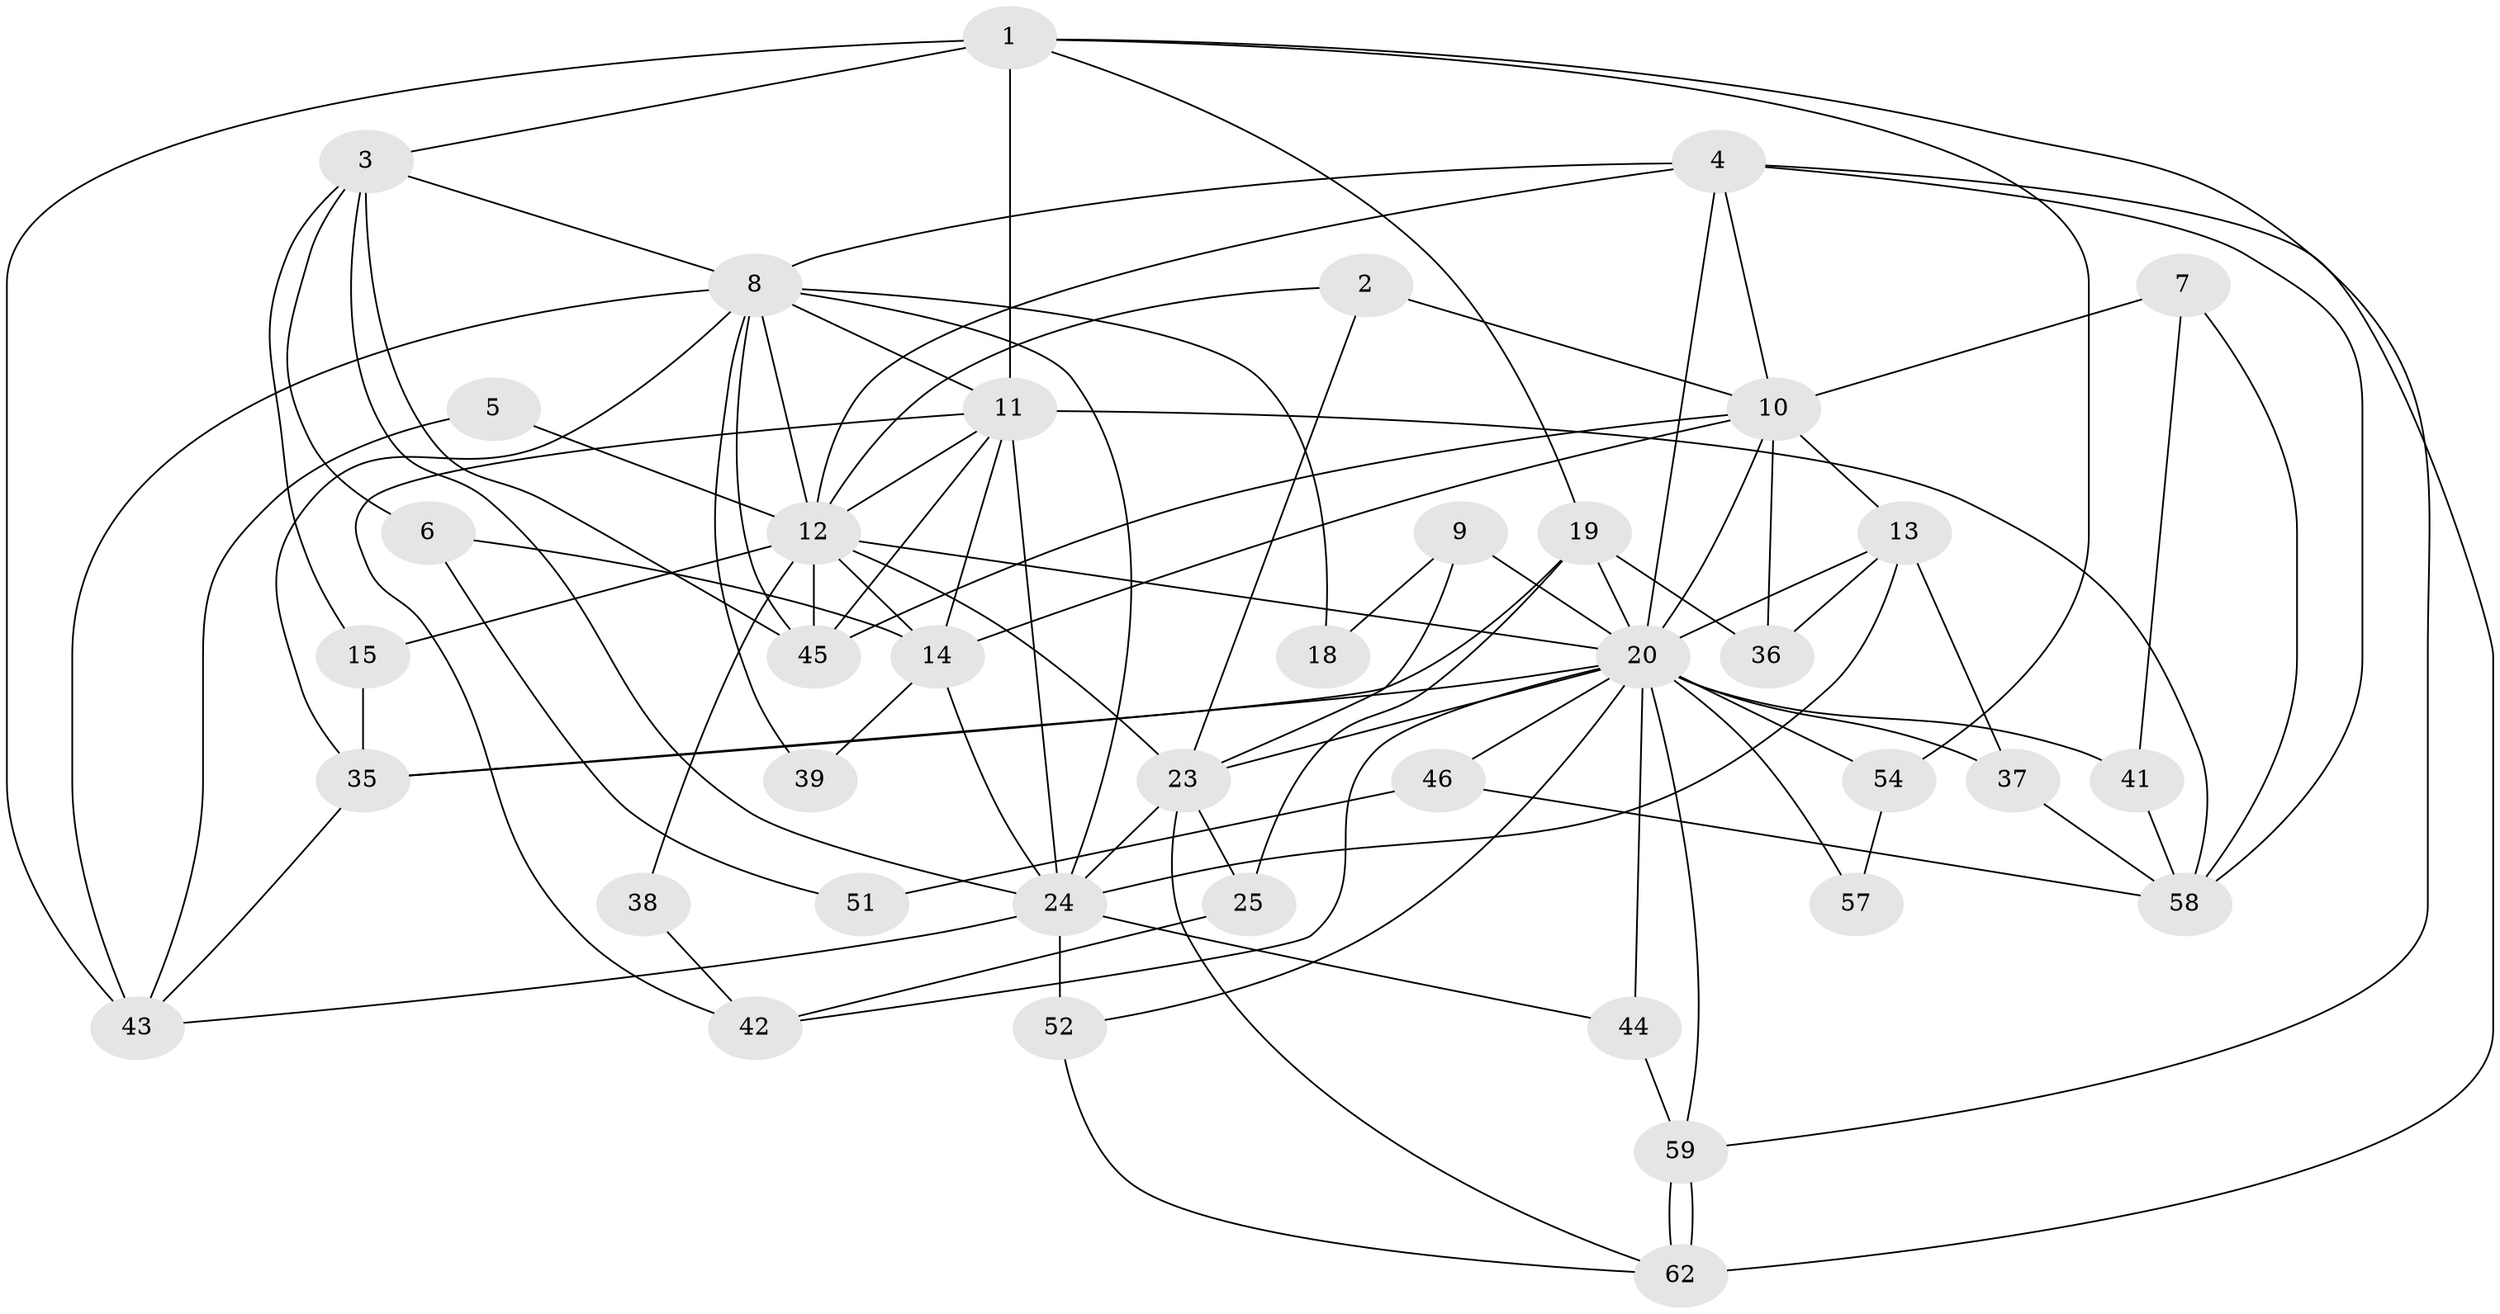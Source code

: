 // original degree distribution, {3: 0.2727272727272727, 5: 0.18181818181818182, 2: 0.18181818181818182, 4: 0.16666666666666666, 6: 0.15151515151515152, 7: 0.030303030303030304, 8: 0.015151515151515152}
// Generated by graph-tools (version 1.1) at 2025/18/03/04/25 18:18:59]
// undirected, 39 vertices, 95 edges
graph export_dot {
graph [start="1"]
  node [color=gray90,style=filled];
  1 [super="+56"];
  2;
  3 [super="+34"];
  4 [super="+21"];
  5;
  6;
  7;
  8 [super="+49+33"];
  9 [super="+17"];
  10 [super="+16"];
  11 [super="+22+31"];
  12 [super="+32+26+48"];
  13;
  14;
  15;
  18;
  19 [super="+61+64"];
  20 [super="+29+27"];
  23 [super="+30"];
  24 [super="+28"];
  25;
  35;
  36;
  37;
  38;
  39;
  41;
  42;
  43 [super="+66"];
  44;
  45 [super="+65"];
  46;
  51;
  52;
  54;
  57;
  58;
  59;
  62;
  1 -- 59;
  1 -- 3;
  1 -- 19;
  1 -- 54;
  1 -- 11;
  1 -- 43 [weight=2];
  2 -- 23;
  2 -- 12;
  2 -- 10;
  3 -- 6;
  3 -- 24;
  3 -- 8;
  3 -- 15;
  3 -- 45;
  4 -- 58;
  4 -- 62;
  4 -- 12;
  4 -- 20;
  4 -- 10;
  4 -- 8;
  5 -- 43;
  5 -- 12;
  6 -- 14;
  6 -- 51;
  7 -- 58;
  7 -- 41;
  7 -- 10;
  8 -- 18;
  8 -- 35;
  8 -- 39;
  8 -- 24;
  8 -- 12 [weight=2];
  8 -- 43;
  8 -- 11;
  8 -- 45;
  9 -- 23;
  9 -- 18;
  9 -- 20 [weight=2];
  10 -- 20 [weight=2];
  10 -- 36;
  10 -- 13;
  10 -- 14;
  10 -- 45;
  11 -- 14;
  11 -- 45 [weight=2];
  11 -- 58;
  11 -- 42;
  11 -- 12;
  11 -- 24;
  12 -- 20;
  12 -- 38;
  12 -- 23 [weight=3];
  12 -- 14;
  12 -- 45;
  12 -- 15;
  13 -- 24;
  13 -- 36;
  13 -- 37;
  13 -- 20;
  14 -- 39;
  14 -- 24;
  15 -- 35;
  19 -- 36 [weight=2];
  19 -- 25;
  19 -- 35;
  19 -- 20;
  20 -- 35;
  20 -- 57;
  20 -- 37;
  20 -- 41;
  20 -- 42;
  20 -- 44;
  20 -- 46;
  20 -- 52;
  20 -- 54;
  20 -- 59;
  20 -- 23;
  23 -- 62;
  23 -- 24;
  23 -- 25;
  24 -- 44;
  24 -- 43;
  24 -- 52;
  25 -- 42;
  35 -- 43;
  37 -- 58;
  38 -- 42;
  41 -- 58;
  44 -- 59;
  46 -- 58;
  46 -- 51;
  52 -- 62;
  54 -- 57;
  59 -- 62;
  59 -- 62;
}
